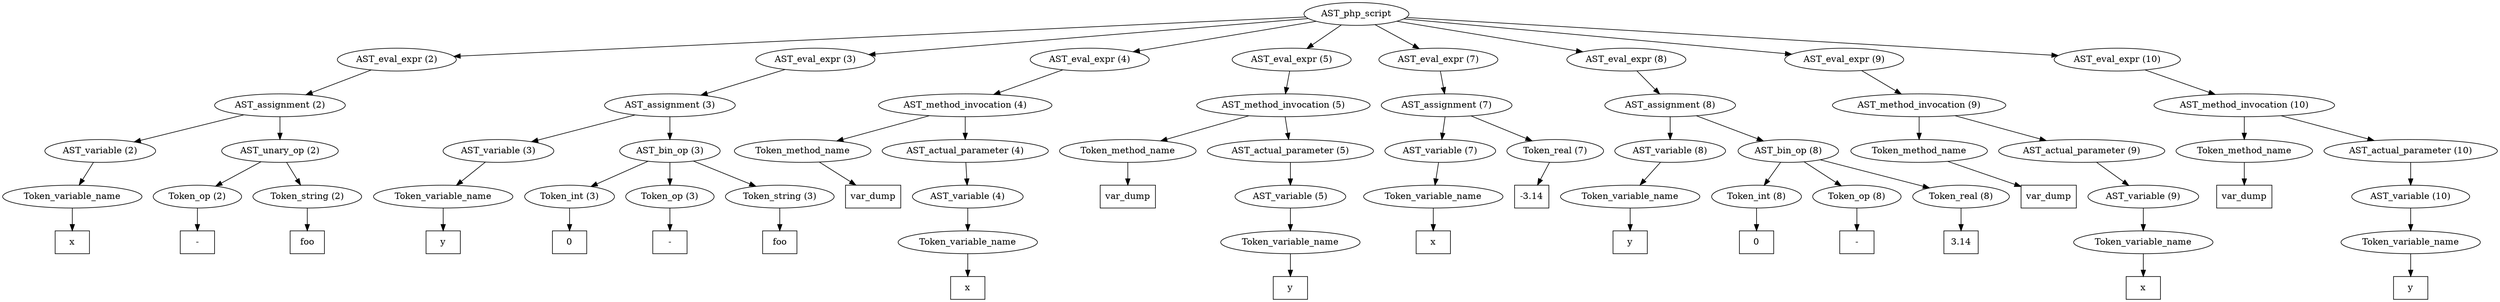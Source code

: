 /*
 * AST in dot format generated by phc -- the PHP compiler
 */

digraph AST {
node_0 [label="AST_php_script"];
node_1 [label="AST_eval_expr (2)"];
node_2 [label="AST_assignment (2)"];
node_3 [label="AST_variable (2)"];
node_4 [label="Token_variable_name"];
node_5 [label="x", shape=box]
node_4 -> node_5;
node_3 -> node_4;
node_6 [label="AST_unary_op (2)"];
node_7 [label="Token_op (2)"];
node_8 [label="-", shape=box]
node_7 -> node_8;
node_9 [label="Token_string (2)"];
node_10 [label="foo", shape=box]
node_9 -> node_10;
node_6 -> node_9;
node_6 -> node_7;
node_2 -> node_6;
node_2 -> node_3;
node_1 -> node_2;
node_11 [label="AST_eval_expr (3)"];
node_12 [label="AST_assignment (3)"];
node_13 [label="AST_variable (3)"];
node_14 [label="Token_variable_name"];
node_15 [label="y", shape=box]
node_14 -> node_15;
node_13 -> node_14;
node_16 [label="AST_bin_op (3)"];
node_17 [label="Token_int (3)"];
node_18 [label="0", shape=box]
node_17 -> node_18;
node_19 [label="Token_op (3)"];
node_20 [label="-", shape=box]
node_19 -> node_20;
node_21 [label="Token_string (3)"];
node_22 [label="foo", shape=box]
node_21 -> node_22;
node_16 -> node_21;
node_16 -> node_19;
node_16 -> node_17;
node_12 -> node_16;
node_12 -> node_13;
node_11 -> node_12;
node_23 [label="AST_eval_expr (4)"];
node_24 [label="AST_method_invocation (4)"];
node_25 [label="Token_method_name"];
node_26 [label="var_dump", shape=box]
node_25 -> node_26;
node_27 [label="AST_actual_parameter (4)"];
node_28 [label="AST_variable (4)"];
node_29 [label="Token_variable_name"];
node_30 [label="x", shape=box]
node_29 -> node_30;
node_28 -> node_29;
node_27 -> node_28;
node_24 -> node_27;
node_24 -> node_25;
node_23 -> node_24;
node_31 [label="AST_eval_expr (5)"];
node_32 [label="AST_method_invocation (5)"];
node_33 [label="Token_method_name"];
node_34 [label="var_dump", shape=box]
node_33 -> node_34;
node_35 [label="AST_actual_parameter (5)"];
node_36 [label="AST_variable (5)"];
node_37 [label="Token_variable_name"];
node_38 [label="y", shape=box]
node_37 -> node_38;
node_36 -> node_37;
node_35 -> node_36;
node_32 -> node_35;
node_32 -> node_33;
node_31 -> node_32;
node_39 [label="AST_eval_expr (7)"];
node_40 [label="AST_assignment (7)"];
node_41 [label="AST_variable (7)"];
node_42 [label="Token_variable_name"];
node_43 [label="x", shape=box]
node_42 -> node_43;
node_41 -> node_42;
node_44 [label="Token_real (7)"];
node_45 [label="-3.14", shape=box]
node_44 -> node_45;
node_40 -> node_44;
node_40 -> node_41;
node_39 -> node_40;
node_46 [label="AST_eval_expr (8)"];
node_47 [label="AST_assignment (8)"];
node_48 [label="AST_variable (8)"];
node_49 [label="Token_variable_name"];
node_50 [label="y", shape=box]
node_49 -> node_50;
node_48 -> node_49;
node_51 [label="AST_bin_op (8)"];
node_52 [label="Token_int (8)"];
node_53 [label="0", shape=box]
node_52 -> node_53;
node_54 [label="Token_op (8)"];
node_55 [label="-", shape=box]
node_54 -> node_55;
node_56 [label="Token_real (8)"];
node_57 [label="3.14", shape=box]
node_56 -> node_57;
node_51 -> node_56;
node_51 -> node_54;
node_51 -> node_52;
node_47 -> node_51;
node_47 -> node_48;
node_46 -> node_47;
node_58 [label="AST_eval_expr (9)"];
node_59 [label="AST_method_invocation (9)"];
node_60 [label="Token_method_name"];
node_61 [label="var_dump", shape=box]
node_60 -> node_61;
node_62 [label="AST_actual_parameter (9)"];
node_63 [label="AST_variable (9)"];
node_64 [label="Token_variable_name"];
node_65 [label="x", shape=box]
node_64 -> node_65;
node_63 -> node_64;
node_62 -> node_63;
node_59 -> node_62;
node_59 -> node_60;
node_58 -> node_59;
node_66 [label="AST_eval_expr (10)"];
node_67 [label="AST_method_invocation (10)"];
node_68 [label="Token_method_name"];
node_69 [label="var_dump", shape=box]
node_68 -> node_69;
node_70 [label="AST_actual_parameter (10)"];
node_71 [label="AST_variable (10)"];
node_72 [label="Token_variable_name"];
node_73 [label="y", shape=box]
node_72 -> node_73;
node_71 -> node_72;
node_70 -> node_71;
node_67 -> node_70;
node_67 -> node_68;
node_66 -> node_67;
node_0 -> node_66;
node_0 -> node_58;
node_0 -> node_46;
node_0 -> node_39;
node_0 -> node_31;
node_0 -> node_23;
node_0 -> node_11;
node_0 -> node_1;
}

